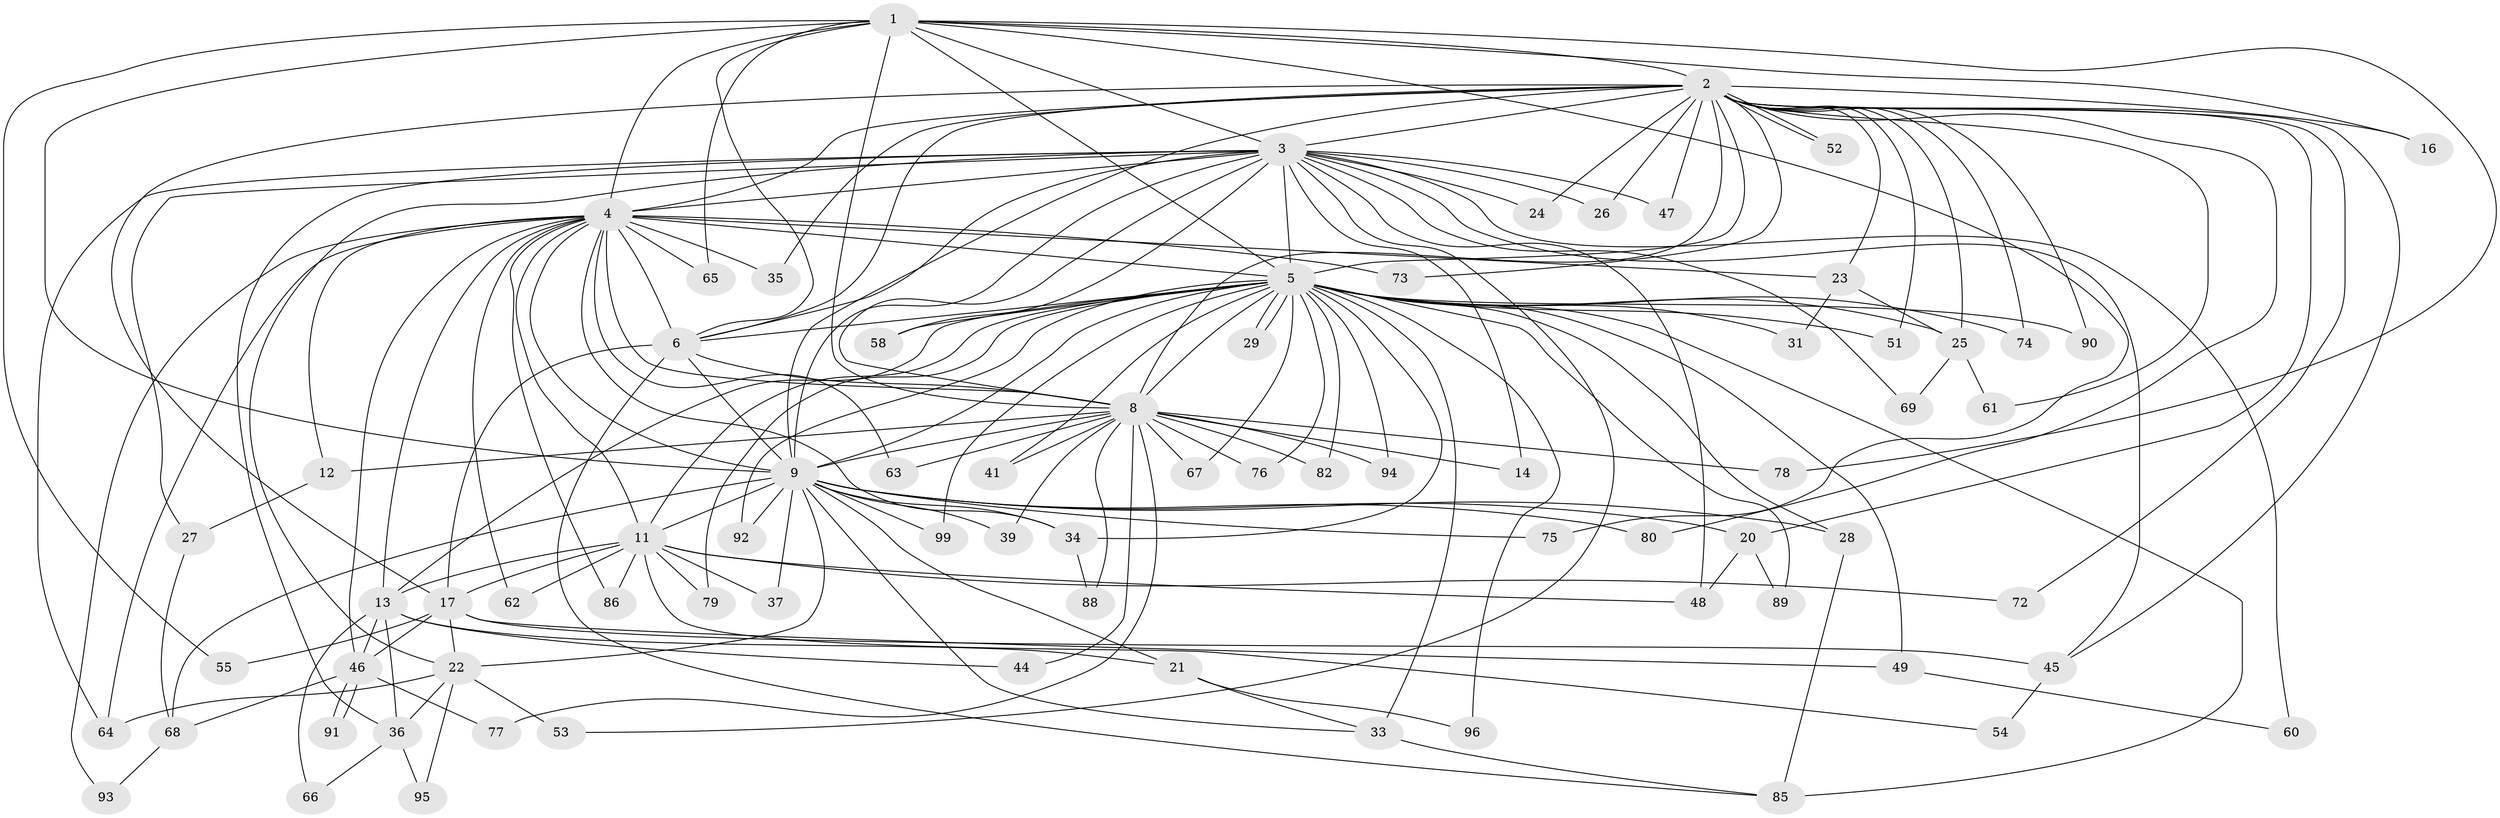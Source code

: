 // original degree distribution, {15: 0.01, 24: 0.01, 22: 0.01, 23: 0.01, 38: 0.01, 12: 0.02, 14: 0.01, 21: 0.01, 20: 0.01, 6: 0.02, 3: 0.13, 7: 0.02, 2: 0.58, 9: 0.01, 5: 0.03, 4: 0.11}
// Generated by graph-tools (version 1.1) at 2025/11/02/21/25 10:11:08]
// undirected, 76 vertices, 179 edges
graph export_dot {
graph [start="1"]
  node [color=gray90,style=filled];
  1 [super="+81"];
  2 [super="+7"];
  3 [super="+32"];
  4 [super="+18"];
  5 [super="+71"];
  6;
  8 [super="+38"];
  9 [super="+10"];
  11 [super="+15"];
  12;
  13 [super="+59"];
  14;
  16;
  17 [super="+19"];
  20;
  21 [super="+43"];
  22 [super="+40"];
  23 [super="+30"];
  24;
  25;
  26;
  27 [super="+98"];
  28 [super="+97"];
  29;
  31;
  33;
  34 [super="+87"];
  35 [super="+56"];
  36 [super="+42"];
  37;
  39;
  41;
  44;
  45 [super="+57"];
  46 [super="+50"];
  47;
  48 [super="+70"];
  49;
  51;
  52;
  53;
  54;
  55;
  58;
  60;
  61;
  62;
  63;
  64 [super="+84"];
  65;
  66;
  67;
  68;
  69;
  72;
  73;
  74;
  75;
  76;
  77;
  78;
  79 [super="+83"];
  80;
  82;
  85 [super="+100"];
  86;
  88;
  89;
  90;
  91;
  92;
  93;
  94;
  95;
  96;
  99;
  1 -- 2 [weight=2];
  1 -- 3;
  1 -- 4;
  1 -- 5 [weight=2];
  1 -- 6;
  1 -- 8;
  1 -- 9 [weight=2];
  1 -- 16;
  1 -- 55;
  1 -- 65;
  1 -- 75;
  1 -- 78;
  2 -- 3 [weight=2];
  2 -- 4 [weight=2];
  2 -- 5 [weight=2];
  2 -- 6 [weight=2];
  2 -- 8 [weight=2];
  2 -- 9 [weight=4];
  2 -- 17;
  2 -- 20;
  2 -- 24;
  2 -- 25;
  2 -- 47;
  2 -- 52;
  2 -- 52;
  2 -- 61;
  2 -- 72;
  2 -- 73;
  2 -- 74;
  2 -- 80;
  2 -- 90;
  2 -- 35 [weight=2];
  2 -- 16;
  2 -- 51;
  2 -- 23;
  2 -- 26;
  2 -- 45;
  3 -- 4;
  3 -- 5 [weight=2];
  3 -- 6;
  3 -- 8;
  3 -- 9 [weight=2];
  3 -- 14;
  3 -- 22;
  3 -- 24;
  3 -- 26;
  3 -- 27;
  3 -- 45;
  3 -- 53;
  3 -- 58;
  3 -- 60;
  3 -- 64;
  3 -- 69;
  3 -- 48;
  3 -- 36;
  3 -- 47;
  4 -- 5;
  4 -- 6 [weight=2];
  4 -- 8;
  4 -- 9 [weight=2];
  4 -- 12;
  4 -- 13;
  4 -- 23;
  4 -- 34;
  4 -- 35;
  4 -- 62;
  4 -- 63;
  4 -- 65;
  4 -- 73;
  4 -- 86;
  4 -- 93;
  4 -- 11;
  4 -- 64;
  4 -- 46;
  5 -- 6;
  5 -- 8 [weight=2];
  5 -- 9 [weight=2];
  5 -- 11;
  5 -- 13;
  5 -- 25;
  5 -- 28;
  5 -- 29;
  5 -- 29;
  5 -- 31;
  5 -- 33;
  5 -- 41;
  5 -- 49 [weight=2];
  5 -- 51;
  5 -- 58;
  5 -- 67;
  5 -- 74;
  5 -- 76;
  5 -- 79;
  5 -- 82;
  5 -- 85;
  5 -- 89;
  5 -- 90;
  5 -- 92;
  5 -- 94;
  5 -- 96;
  5 -- 99;
  5 -- 34;
  6 -- 8;
  6 -- 9 [weight=2];
  6 -- 17;
  6 -- 85;
  8 -- 9 [weight=2];
  8 -- 12;
  8 -- 14;
  8 -- 39;
  8 -- 44;
  8 -- 67;
  8 -- 76;
  8 -- 77;
  8 -- 78;
  8 -- 82;
  8 -- 88;
  8 -- 94;
  8 -- 41;
  8 -- 63;
  9 -- 33;
  9 -- 39;
  9 -- 80;
  9 -- 68;
  9 -- 11;
  9 -- 75;
  9 -- 20;
  9 -- 21;
  9 -- 92;
  9 -- 28;
  9 -- 34;
  9 -- 99;
  9 -- 37;
  9 -- 22;
  11 -- 48;
  11 -- 79 [weight=2];
  11 -- 37;
  11 -- 72;
  11 -- 17;
  11 -- 54;
  11 -- 86;
  11 -- 62;
  11 -- 13;
  12 -- 27;
  13 -- 21;
  13 -- 36;
  13 -- 44;
  13 -- 46;
  13 -- 66;
  17 -- 22;
  17 -- 55;
  17 -- 49;
  17 -- 45;
  17 -- 46;
  20 -- 48;
  20 -- 89;
  21 -- 96;
  21 -- 33;
  22 -- 53;
  22 -- 95;
  22 -- 36;
  22 -- 64;
  23 -- 31;
  23 -- 25;
  25 -- 61;
  25 -- 69;
  27 -- 68;
  28 -- 85;
  33 -- 85;
  34 -- 88;
  36 -- 95;
  36 -- 66;
  45 -- 54;
  46 -- 68;
  46 -- 77;
  46 -- 91;
  46 -- 91;
  49 -- 60;
  68 -- 93;
}
